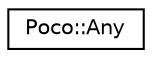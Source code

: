 digraph "Graphical Class Hierarchy"
{
 // LATEX_PDF_SIZE
  edge [fontname="Helvetica",fontsize="10",labelfontname="Helvetica",labelfontsize="10"];
  node [fontname="Helvetica",fontsize="10",shape=record];
  rankdir="LR";
  Node0 [label="Poco::Any",height=0.2,width=0.4,color="black", fillcolor="white", style="filled",URL="$classPoco_1_1Any.html",tooltip=" "];
}
